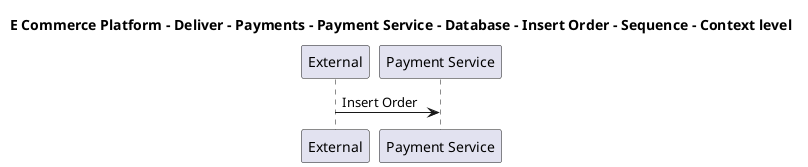 @startuml

title E Commerce Platform - Deliver - Payments - Payment Service - Database - Insert Order - Sequence - Context level

participant "External" as C4InterFlow.SoftwareSystems.ExternalSystem
participant "Payment Service" as ECommercePlatform.Deliver.Payments.SoftwareSystems.PaymentService

C4InterFlow.SoftwareSystems.ExternalSystem -> ECommercePlatform.Deliver.Payments.SoftwareSystems.PaymentService : Insert Order


@enduml
